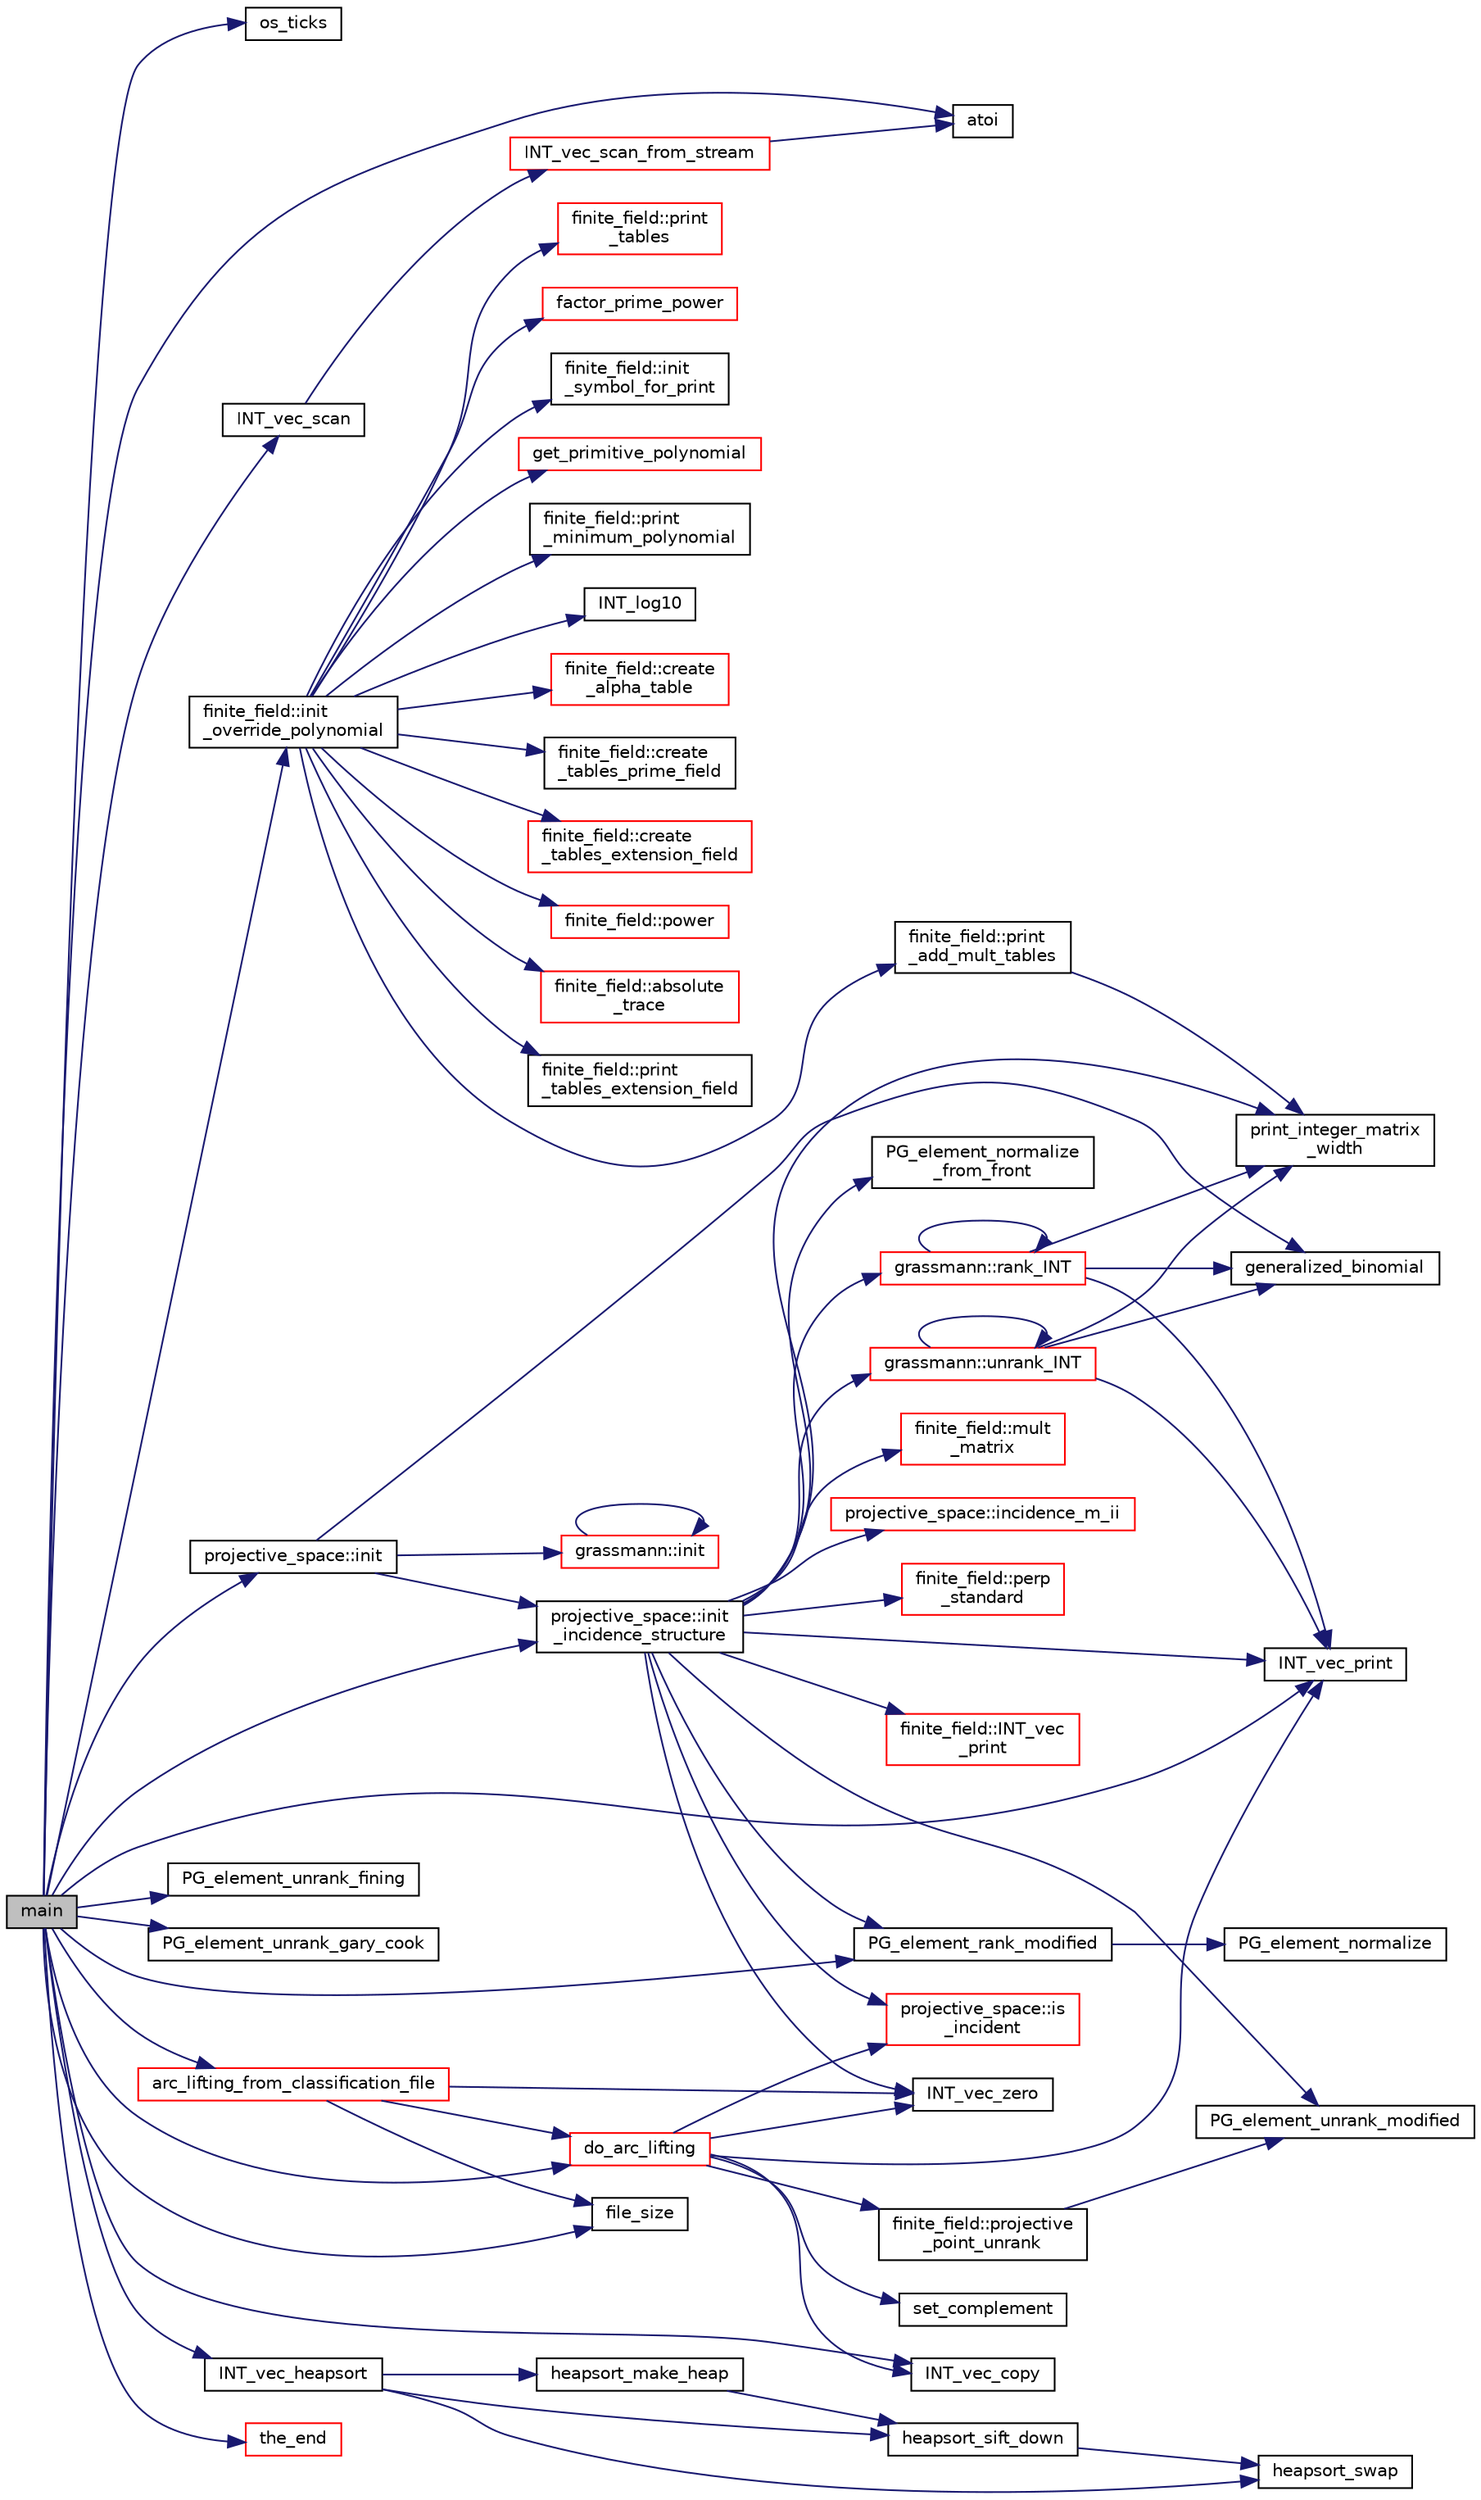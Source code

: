 digraph "main"
{
  edge [fontname="Helvetica",fontsize="10",labelfontname="Helvetica",labelfontsize="10"];
  node [fontname="Helvetica",fontsize="10",shape=record];
  rankdir="LR";
  Node370 [label="main",height=0.2,width=0.4,color="black", fillcolor="grey75", style="filled", fontcolor="black"];
  Node370 -> Node371 [color="midnightblue",fontsize="10",style="solid",fontname="Helvetica"];
  Node371 [label="os_ticks",height=0.2,width=0.4,color="black", fillcolor="white", style="filled",URL="$d5/db4/io__and__os_8h.html#a3da6d2b09e35d569adb7101dffcb5224"];
  Node370 -> Node372 [color="midnightblue",fontsize="10",style="solid",fontname="Helvetica"];
  Node372 [label="atoi",height=0.2,width=0.4,color="black", fillcolor="white", style="filled",URL="$d9/d60/discreta_8h.html#ad0ac71cbcb495289e474437d6b7d7fac"];
  Node370 -> Node373 [color="midnightblue",fontsize="10",style="solid",fontname="Helvetica"];
  Node373 [label="finite_field::init\l_override_polynomial",height=0.2,width=0.4,color="black", fillcolor="white", style="filled",URL="$df/d5a/classfinite__field.html#a39a40b052f326a05c5a1e6b13572f3e5"];
  Node373 -> Node374 [color="midnightblue",fontsize="10",style="solid",fontname="Helvetica"];
  Node374 [label="factor_prime_power",height=0.2,width=0.4,color="red", fillcolor="white", style="filled",URL="$de/dc5/algebra__and__number__theory_8h.html#af87166fad1e9b91458c714e90f8cd399"];
  Node373 -> Node376 [color="midnightblue",fontsize="10",style="solid",fontname="Helvetica"];
  Node376 [label="finite_field::init\l_symbol_for_print",height=0.2,width=0.4,color="black", fillcolor="white", style="filled",URL="$df/d5a/classfinite__field.html#ac3ac8778d3162ccee0b3c5764127a92e"];
  Node373 -> Node377 [color="midnightblue",fontsize="10",style="solid",fontname="Helvetica"];
  Node377 [label="get_primitive_polynomial",height=0.2,width=0.4,color="red", fillcolor="white", style="filled",URL="$de/dc5/algebra__and__number__theory_8h.html#a208ece81c99403683f588d02defd74a7"];
  Node373 -> Node381 [color="midnightblue",fontsize="10",style="solid",fontname="Helvetica"];
  Node381 [label="finite_field::print\l_minimum_polynomial",height=0.2,width=0.4,color="black", fillcolor="white", style="filled",URL="$df/d5a/classfinite__field.html#a6d58c4c06994e9637385ff69943f13cb"];
  Node373 -> Node382 [color="midnightblue",fontsize="10",style="solid",fontname="Helvetica"];
  Node382 [label="INT_log10",height=0.2,width=0.4,color="black", fillcolor="white", style="filled",URL="$de/dc5/algebra__and__number__theory_8h.html#a98bc0a6c562370a355165d2538dac250"];
  Node373 -> Node383 [color="midnightblue",fontsize="10",style="solid",fontname="Helvetica"];
  Node383 [label="finite_field::create\l_alpha_table",height=0.2,width=0.4,color="red", fillcolor="white", style="filled",URL="$df/d5a/classfinite__field.html#a33e052044b18cf8dc31e6fbffbb1f0db"];
  Node373 -> Node387 [color="midnightblue",fontsize="10",style="solid",fontname="Helvetica"];
  Node387 [label="finite_field::create\l_tables_prime_field",height=0.2,width=0.4,color="black", fillcolor="white", style="filled",URL="$df/d5a/classfinite__field.html#a811a41cf0e334c7c05725afa19d79b7a"];
  Node373 -> Node388 [color="midnightblue",fontsize="10",style="solid",fontname="Helvetica"];
  Node388 [label="finite_field::create\l_tables_extension_field",height=0.2,width=0.4,color="red", fillcolor="white", style="filled",URL="$df/d5a/classfinite__field.html#ac5067ade796759e81d55cd3d434f8512"];
  Node373 -> Node391 [color="midnightblue",fontsize="10",style="solid",fontname="Helvetica"];
  Node391 [label="finite_field::print\l_add_mult_tables",height=0.2,width=0.4,color="black", fillcolor="white", style="filled",URL="$df/d5a/classfinite__field.html#ac4f687830f2953f9f7568c541e3e91c7"];
  Node391 -> Node392 [color="midnightblue",fontsize="10",style="solid",fontname="Helvetica"];
  Node392 [label="print_integer_matrix\l_width",height=0.2,width=0.4,color="black", fillcolor="white", style="filled",URL="$d5/db4/io__and__os_8h.html#aa78f3e73fc2179251bd15adbcc31573f"];
  Node373 -> Node393 [color="midnightblue",fontsize="10",style="solid",fontname="Helvetica"];
  Node393 [label="finite_field::power",height=0.2,width=0.4,color="red", fillcolor="white", style="filled",URL="$df/d5a/classfinite__field.html#a0437871b8f775f0b2d589188d9ad7e61"];
  Node373 -> Node395 [color="midnightblue",fontsize="10",style="solid",fontname="Helvetica"];
  Node395 [label="finite_field::absolute\l_trace",height=0.2,width=0.4,color="red", fillcolor="white", style="filled",URL="$df/d5a/classfinite__field.html#a7c479f80ec77e646db13d175fb29325f"];
  Node373 -> Node397 [color="midnightblue",fontsize="10",style="solid",fontname="Helvetica"];
  Node397 [label="finite_field::print\l_tables_extension_field",height=0.2,width=0.4,color="black", fillcolor="white", style="filled",URL="$df/d5a/classfinite__field.html#a026b98a814f71c1bfbd6905abb295ee8"];
  Node373 -> Node398 [color="midnightblue",fontsize="10",style="solid",fontname="Helvetica"];
  Node398 [label="finite_field::print\l_tables",height=0.2,width=0.4,color="red", fillcolor="white", style="filled",URL="$df/d5a/classfinite__field.html#aa0bddbd3f44fb6012a198bfc3d0551fc"];
  Node370 -> Node403 [color="midnightblue",fontsize="10",style="solid",fontname="Helvetica"];
  Node403 [label="projective_space::init",height=0.2,width=0.4,color="black", fillcolor="white", style="filled",URL="$d2/d17/classprojective__space.html#a8a1efa40df92744519365f82e4740dab"];
  Node403 -> Node404 [color="midnightblue",fontsize="10",style="solid",fontname="Helvetica"];
  Node404 [label="grassmann::init",height=0.2,width=0.4,color="red", fillcolor="white", style="filled",URL="$df/d02/classgrassmann.html#a2e8cf7b9f203254493d7c2607c17d498"];
  Node404 -> Node404 [color="midnightblue",fontsize="10",style="solid",fontname="Helvetica"];
  Node403 -> Node406 [color="midnightblue",fontsize="10",style="solid",fontname="Helvetica"];
  Node406 [label="generalized_binomial",height=0.2,width=0.4,color="black", fillcolor="white", style="filled",URL="$d2/d7c/combinatorics_8_c.html#a24762dc22e45175d18ec1ec1d2556ae8"];
  Node403 -> Node407 [color="midnightblue",fontsize="10",style="solid",fontname="Helvetica"];
  Node407 [label="projective_space::init\l_incidence_structure",height=0.2,width=0.4,color="black", fillcolor="white", style="filled",URL="$d2/d17/classprojective__space.html#a1e59490325e045cc52674a3706780aed"];
  Node407 -> Node408 [color="midnightblue",fontsize="10",style="solid",fontname="Helvetica"];
  Node408 [label="INT_vec_zero",height=0.2,width=0.4,color="black", fillcolor="white", style="filled",URL="$df/dbf/sajeeb_8_c.html#aa8c9c7977203577026080f546fe4980f"];
  Node407 -> Node409 [color="midnightblue",fontsize="10",style="solid",fontname="Helvetica"];
  Node409 [label="PG_element_unrank_modified",height=0.2,width=0.4,color="black", fillcolor="white", style="filled",URL="$d4/d67/geometry_8h.html#a83ae9b605d496f6a90345303f6efae64"];
  Node407 -> Node410 [color="midnightblue",fontsize="10",style="solid",fontname="Helvetica"];
  Node410 [label="INT_vec_print",height=0.2,width=0.4,color="black", fillcolor="white", style="filled",URL="$df/dbf/sajeeb_8_c.html#a79a5901af0b47dd0d694109543c027fe"];
  Node407 -> Node411 [color="midnightblue",fontsize="10",style="solid",fontname="Helvetica"];
  Node411 [label="finite_field::INT_vec\l_print",height=0.2,width=0.4,color="red", fillcolor="white", style="filled",URL="$df/d5a/classfinite__field.html#a9c33a61dedc197e37b014b6f8dc07f06"];
  Node407 -> Node414 [color="midnightblue",fontsize="10",style="solid",fontname="Helvetica"];
  Node414 [label="PG_element_normalize\l_from_front",height=0.2,width=0.4,color="black", fillcolor="white", style="filled",URL="$d4/d67/geometry_8h.html#af675caf5f9975573455c8d93cb56bf95"];
  Node407 -> Node415 [color="midnightblue",fontsize="10",style="solid",fontname="Helvetica"];
  Node415 [label="grassmann::unrank_INT",height=0.2,width=0.4,color="red", fillcolor="white", style="filled",URL="$df/d02/classgrassmann.html#a32079405b95a6da2ba1420567d762d64"];
  Node415 -> Node406 [color="midnightblue",fontsize="10",style="solid",fontname="Helvetica"];
  Node415 -> Node410 [color="midnightblue",fontsize="10",style="solid",fontname="Helvetica"];
  Node415 -> Node415 [color="midnightblue",fontsize="10",style="solid",fontname="Helvetica"];
  Node415 -> Node392 [color="midnightblue",fontsize="10",style="solid",fontname="Helvetica"];
  Node407 -> Node392 [color="midnightblue",fontsize="10",style="solid",fontname="Helvetica"];
  Node407 -> Node418 [color="midnightblue",fontsize="10",style="solid",fontname="Helvetica"];
  Node418 [label="grassmann::rank_INT",height=0.2,width=0.4,color="red", fillcolor="white", style="filled",URL="$df/d02/classgrassmann.html#a1fa95ce7ecebd48b04c7a0dc75491184"];
  Node418 -> Node392 [color="midnightblue",fontsize="10",style="solid",fontname="Helvetica"];
  Node418 -> Node410 [color="midnightblue",fontsize="10",style="solid",fontname="Helvetica"];
  Node418 -> Node406 [color="midnightblue",fontsize="10",style="solid",fontname="Helvetica"];
  Node418 -> Node418 [color="midnightblue",fontsize="10",style="solid",fontname="Helvetica"];
  Node407 -> Node420 [color="midnightblue",fontsize="10",style="solid",fontname="Helvetica"];
  Node420 [label="finite_field::mult\l_matrix",height=0.2,width=0.4,color="red", fillcolor="white", style="filled",URL="$df/d5a/classfinite__field.html#a48517f15dfd7b21c37e0975855f1ada2"];
  Node407 -> Node421 [color="midnightblue",fontsize="10",style="solid",fontname="Helvetica"];
  Node421 [label="PG_element_rank_modified",height=0.2,width=0.4,color="black", fillcolor="white", style="filled",URL="$d4/d67/geometry_8h.html#a9cd1a8bf5b88a038e33862f6c2c3dd36"];
  Node421 -> Node422 [color="midnightblue",fontsize="10",style="solid",fontname="Helvetica"];
  Node422 [label="PG_element_normalize",height=0.2,width=0.4,color="black", fillcolor="white", style="filled",URL="$df/de4/projective_8_c.html#a5a4c3c1158bad6bab0d786c616bd0996"];
  Node407 -> Node423 [color="midnightblue",fontsize="10",style="solid",fontname="Helvetica"];
  Node423 [label="projective_space::incidence_m_ii",height=0.2,width=0.4,color="red", fillcolor="white", style="filled",URL="$d2/d17/classprojective__space.html#adafef534cb822f51289101e7d465ede2"];
  Node407 -> Node425 [color="midnightblue",fontsize="10",style="solid",fontname="Helvetica"];
  Node425 [label="finite_field::perp\l_standard",height=0.2,width=0.4,color="red", fillcolor="white", style="filled",URL="$df/d5a/classfinite__field.html#a2f5bc92908aea624a8d9179d2a9ba057"];
  Node407 -> Node430 [color="midnightblue",fontsize="10",style="solid",fontname="Helvetica"];
  Node430 [label="projective_space::is\l_incident",height=0.2,width=0.4,color="red", fillcolor="white", style="filled",URL="$d2/d17/classprojective__space.html#a225780a9f3d266bc425b3be0cf5bc0ff"];
  Node370 -> Node407 [color="midnightblue",fontsize="10",style="solid",fontname="Helvetica"];
  Node370 -> Node432 [color="midnightblue",fontsize="10",style="solid",fontname="Helvetica"];
  Node432 [label="PG_element_unrank_fining",height=0.2,width=0.4,color="black", fillcolor="white", style="filled",URL="$d4/d67/geometry_8h.html#af6ee4c5928ba840f36c0d36242020520"];
  Node370 -> Node410 [color="midnightblue",fontsize="10",style="solid",fontname="Helvetica"];
  Node370 -> Node433 [color="midnightblue",fontsize="10",style="solid",fontname="Helvetica"];
  Node433 [label="PG_element_unrank_gary_cook",height=0.2,width=0.4,color="black", fillcolor="white", style="filled",URL="$d4/d67/geometry_8h.html#a45409486197cc2b9c8ed3192c165ecf5"];
  Node370 -> Node434 [color="midnightblue",fontsize="10",style="solid",fontname="Helvetica"];
  Node434 [label="INT_vec_scan",height=0.2,width=0.4,color="black", fillcolor="white", style="filled",URL="$d5/db4/io__and__os_8h.html#a9aa706d3f0c3bb83182eed9ab9747582"];
  Node434 -> Node435 [color="midnightblue",fontsize="10",style="solid",fontname="Helvetica"];
  Node435 [label="INT_vec_scan_from_stream",height=0.2,width=0.4,color="red", fillcolor="white", style="filled",URL="$d4/d74/util_8_c.html#a7dc639ea3d5da900adb978c9322353a7"];
  Node435 -> Node372 [color="midnightblue",fontsize="10",style="solid",fontname="Helvetica"];
  Node370 -> Node427 [color="midnightblue",fontsize="10",style="solid",fontname="Helvetica"];
  Node427 [label="INT_vec_copy",height=0.2,width=0.4,color="black", fillcolor="white", style="filled",URL="$df/dbf/sajeeb_8_c.html#ac2d875e27e009af6ec04d17254d11075"];
  Node370 -> Node421 [color="midnightblue",fontsize="10",style="solid",fontname="Helvetica"];
  Node370 -> Node437 [color="midnightblue",fontsize="10",style="solid",fontname="Helvetica"];
  Node437 [label="INT_vec_heapsort",height=0.2,width=0.4,color="black", fillcolor="white", style="filled",URL="$d5/de2/foundations_2data__structures_2data__structures_8h.html#a3590ad9987f801fbfc94634300182f39"];
  Node437 -> Node438 [color="midnightblue",fontsize="10",style="solid",fontname="Helvetica"];
  Node438 [label="heapsort_make_heap",height=0.2,width=0.4,color="black", fillcolor="white", style="filled",URL="$d4/dd7/sorting_8_c.html#a42f24453d7d77eeb1338ebd1a13cfdbb"];
  Node438 -> Node439 [color="midnightblue",fontsize="10",style="solid",fontname="Helvetica"];
  Node439 [label="heapsort_sift_down",height=0.2,width=0.4,color="black", fillcolor="white", style="filled",URL="$d4/dd7/sorting_8_c.html#a65cbb1a6a3f01f511673705437ddc18b"];
  Node439 -> Node440 [color="midnightblue",fontsize="10",style="solid",fontname="Helvetica"];
  Node440 [label="heapsort_swap",height=0.2,width=0.4,color="black", fillcolor="white", style="filled",URL="$d4/dd7/sorting_8_c.html#a8f048362e6065297b19b6975bcbbfcc6"];
  Node437 -> Node440 [color="midnightblue",fontsize="10",style="solid",fontname="Helvetica"];
  Node437 -> Node439 [color="midnightblue",fontsize="10",style="solid",fontname="Helvetica"];
  Node370 -> Node441 [color="midnightblue",fontsize="10",style="solid",fontname="Helvetica"];
  Node441 [label="do_arc_lifting",height=0.2,width=0.4,color="red", fillcolor="white", style="filled",URL="$d2/dd6/k__arc__lifting_8_c.html#a9dd2186104f15f40ba5f5d415f4c2976"];
  Node441 -> Node410 [color="midnightblue",fontsize="10",style="solid",fontname="Helvetica"];
  Node441 -> Node442 [color="midnightblue",fontsize="10",style="solid",fontname="Helvetica"];
  Node442 [label="set_complement",height=0.2,width=0.4,color="black", fillcolor="white", style="filled",URL="$d2/d7c/combinatorics_8_c.html#ab7dc77f73fc69bb15dbec52aba503c3b"];
  Node441 -> Node443 [color="midnightblue",fontsize="10",style="solid",fontname="Helvetica"];
  Node443 [label="finite_field::projective\l_point_unrank",height=0.2,width=0.4,color="black", fillcolor="white", style="filled",URL="$df/d5a/classfinite__field.html#af1bce562f90c3dc58447ab35f4f44883"];
  Node443 -> Node409 [color="midnightblue",fontsize="10",style="solid",fontname="Helvetica"];
  Node441 -> Node430 [color="midnightblue",fontsize="10",style="solid",fontname="Helvetica"];
  Node441 -> Node427 [color="midnightblue",fontsize="10",style="solid",fontname="Helvetica"];
  Node441 -> Node408 [color="midnightblue",fontsize="10",style="solid",fontname="Helvetica"];
  Node370 -> Node588 [color="midnightblue",fontsize="10",style="solid",fontname="Helvetica"];
  Node588 [label="file_size",height=0.2,width=0.4,color="black", fillcolor="white", style="filled",URL="$df/dbf/sajeeb_8_c.html#a5c37cf5785204b6e9adf647dc14d0e50"];
  Node370 -> Node589 [color="midnightblue",fontsize="10",style="solid",fontname="Helvetica"];
  Node589 [label="arc_lifting_from_classification_file",height=0.2,width=0.4,color="red", fillcolor="white", style="filled",URL="$d2/dd6/k__arc__lifting_8_c.html#aede97f2af2307a758b06ad6506762b79"];
  Node589 -> Node408 [color="midnightblue",fontsize="10",style="solid",fontname="Helvetica"];
  Node589 -> Node441 [color="midnightblue",fontsize="10",style="solid",fontname="Helvetica"];
  Node589 -> Node588 [color="midnightblue",fontsize="10",style="solid",fontname="Helvetica"];
  Node370 -> Node593 [color="midnightblue",fontsize="10",style="solid",fontname="Helvetica"];
  Node593 [label="the_end",height=0.2,width=0.4,color="red", fillcolor="white", style="filled",URL="$d9/d60/discreta_8h.html#a3ebbd3ccb665a9f78deaa7408577b60c"];
}
